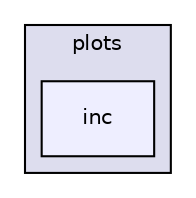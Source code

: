 digraph "inc" {
  compound=true
  node [ fontsize="10", fontname="Helvetica"];
  edge [ labelfontsize="10", labelfontname="Helvetica"];
  subgraph clusterdir_f5a818e78c532f69294936c28c6ea257 {
    graph [ bgcolor="#ddddee", pencolor="black", label="plots" fontname="Helvetica", fontsize="10", URL="dir_f5a818e78c532f69294936c28c6ea257.html"]
  dir_cb782204751c6d83a2e2cf5147e42d41 [shape=box, label="inc", style="filled", fillcolor="#eeeeff", pencolor="black", URL="dir_cb782204751c6d83a2e2cf5147e42d41.html"];
  }
}
